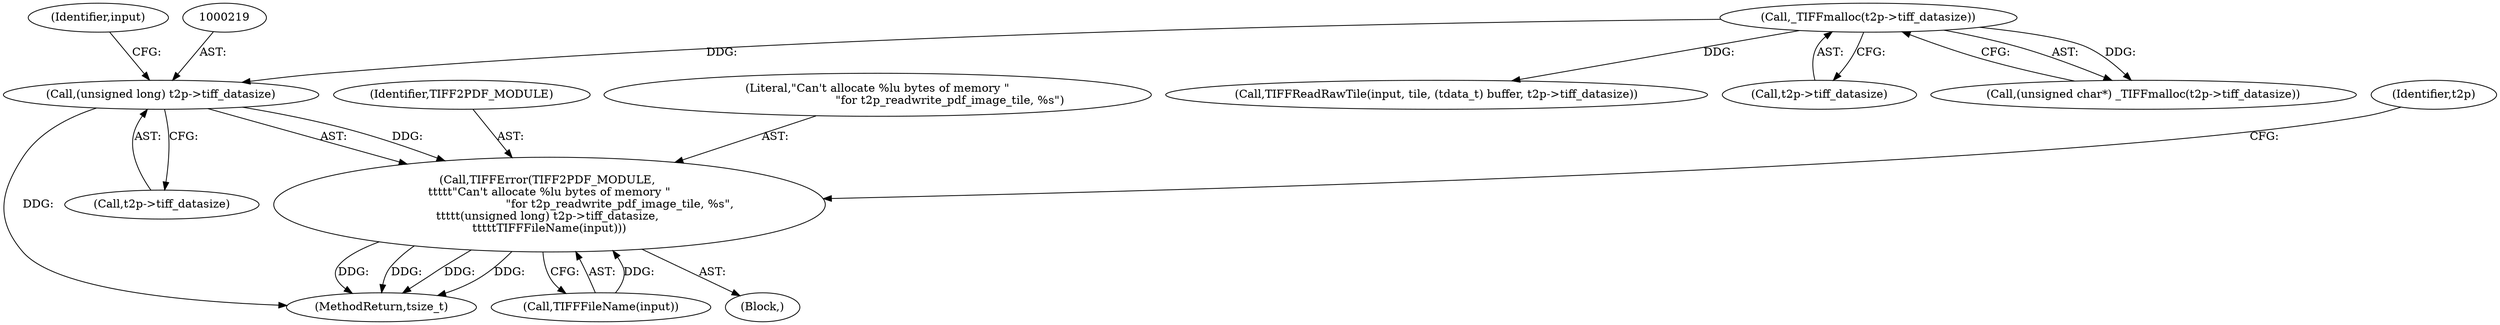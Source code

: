 digraph "0_libtiff_c7153361a4041260719b340f73f2f76@pointer" {
"1000218" [label="(Call,(unsigned long) t2p->tiff_datasize)"];
"1000206" [label="(Call,_TIFFmalloc(t2p->tiff_datasize))"];
"1000215" [label="(Call,TIFFError(TIFF2PDF_MODULE, \n\t\t\t\t\t\"Can't allocate %lu bytes of memory \"\n                                        \"for t2p_readwrite_pdf_image_tile, %s\", \n\t\t\t\t\t(unsigned long) t2p->tiff_datasize, \n\t\t\t\t\tTIFFFileName(input)))"];
"1000204" [label="(Call,(unsigned char*) _TIFFmalloc(t2p->tiff_datasize))"];
"1000214" [label="(Block,)"];
"1000216" [label="(Identifier,TIFF2PDF_MODULE)"];
"1000232" [label="(Call,TIFFReadRawTile(input, tile, (tdata_t) buffer, t2p->tiff_datasize))"];
"1001530" [label="(MethodReturn,tsize_t)"];
"1000220" [label="(Call,t2p->tiff_datasize)"];
"1000224" [label="(Identifier,input)"];
"1000207" [label="(Call,t2p->tiff_datasize)"];
"1000223" [label="(Call,TIFFFileName(input))"];
"1000218" [label="(Call,(unsigned long) t2p->tiff_datasize)"];
"1000217" [label="(Literal,\"Can't allocate %lu bytes of memory \"\n                                        \"for t2p_readwrite_pdf_image_tile, %s\")"];
"1000206" [label="(Call,_TIFFmalloc(t2p->tiff_datasize))"];
"1000215" [label="(Call,TIFFError(TIFF2PDF_MODULE, \n\t\t\t\t\t\"Can't allocate %lu bytes of memory \"\n                                        \"for t2p_readwrite_pdf_image_tile, %s\", \n\t\t\t\t\t(unsigned long) t2p->tiff_datasize, \n\t\t\t\t\tTIFFFileName(input)))"];
"1000227" [label="(Identifier,t2p)"];
"1000218" -> "1000215"  [label="AST: "];
"1000218" -> "1000220"  [label="CFG: "];
"1000219" -> "1000218"  [label="AST: "];
"1000220" -> "1000218"  [label="AST: "];
"1000224" -> "1000218"  [label="CFG: "];
"1000218" -> "1001530"  [label="DDG: "];
"1000218" -> "1000215"  [label="DDG: "];
"1000206" -> "1000218"  [label="DDG: "];
"1000206" -> "1000204"  [label="AST: "];
"1000206" -> "1000207"  [label="CFG: "];
"1000207" -> "1000206"  [label="AST: "];
"1000204" -> "1000206"  [label="CFG: "];
"1000206" -> "1000204"  [label="DDG: "];
"1000206" -> "1000232"  [label="DDG: "];
"1000215" -> "1000214"  [label="AST: "];
"1000215" -> "1000223"  [label="CFG: "];
"1000216" -> "1000215"  [label="AST: "];
"1000217" -> "1000215"  [label="AST: "];
"1000223" -> "1000215"  [label="AST: "];
"1000227" -> "1000215"  [label="CFG: "];
"1000215" -> "1001530"  [label="DDG: "];
"1000215" -> "1001530"  [label="DDG: "];
"1000215" -> "1001530"  [label="DDG: "];
"1000215" -> "1001530"  [label="DDG: "];
"1000223" -> "1000215"  [label="DDG: "];
}

